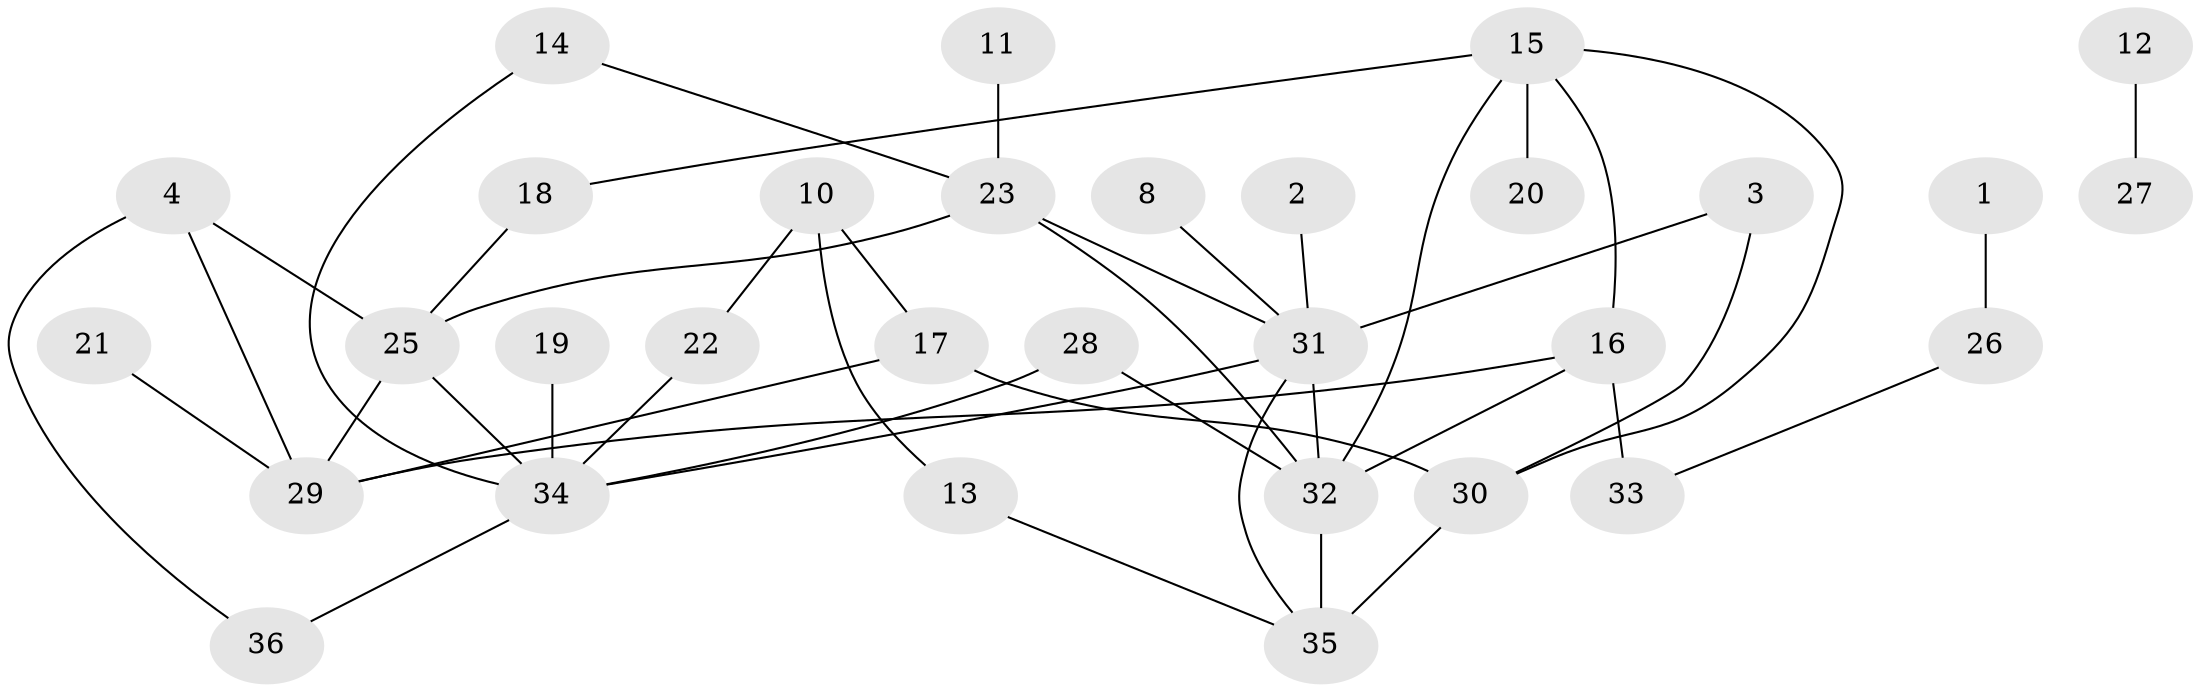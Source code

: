 // original degree distribution, {4: 0.11267605633802817, 2: 0.28169014084507044, 1: 0.23943661971830985, 6: 0.028169014084507043, 3: 0.19718309859154928, 0: 0.07042253521126761, 5: 0.07042253521126761}
// Generated by graph-tools (version 1.1) at 2025/49/03/09/25 03:49:07]
// undirected, 31 vertices, 44 edges
graph export_dot {
graph [start="1"]
  node [color=gray90,style=filled];
  1;
  2;
  3;
  4;
  8;
  10;
  11;
  12;
  13;
  14;
  15;
  16;
  17;
  18;
  19;
  20;
  21;
  22;
  23;
  25;
  26;
  27;
  28;
  29;
  30;
  31;
  32;
  33;
  34;
  35;
  36;
  1 -- 26 [weight=1.0];
  2 -- 31 [weight=1.0];
  3 -- 30 [weight=1.0];
  3 -- 31 [weight=1.0];
  4 -- 25 [weight=1.0];
  4 -- 29 [weight=2.0];
  4 -- 36 [weight=1.0];
  8 -- 31 [weight=1.0];
  10 -- 13 [weight=1.0];
  10 -- 17 [weight=1.0];
  10 -- 22 [weight=1.0];
  11 -- 23 [weight=1.0];
  12 -- 27 [weight=1.0];
  13 -- 35 [weight=1.0];
  14 -- 23 [weight=1.0];
  14 -- 34 [weight=1.0];
  15 -- 16 [weight=1.0];
  15 -- 18 [weight=1.0];
  15 -- 20 [weight=1.0];
  15 -- 30 [weight=1.0];
  15 -- 32 [weight=1.0];
  16 -- 29 [weight=1.0];
  16 -- 32 [weight=1.0];
  16 -- 33 [weight=1.0];
  17 -- 29 [weight=1.0];
  17 -- 30 [weight=1.0];
  18 -- 25 [weight=1.0];
  19 -- 34 [weight=1.0];
  21 -- 29 [weight=1.0];
  22 -- 34 [weight=1.0];
  23 -- 25 [weight=1.0];
  23 -- 31 [weight=1.0];
  23 -- 32 [weight=1.0];
  25 -- 29 [weight=1.0];
  25 -- 34 [weight=1.0];
  26 -- 33 [weight=1.0];
  28 -- 32 [weight=1.0];
  28 -- 34 [weight=1.0];
  30 -- 35 [weight=2.0];
  31 -- 32 [weight=1.0];
  31 -- 34 [weight=1.0];
  31 -- 35 [weight=1.0];
  32 -- 35 [weight=1.0];
  34 -- 36 [weight=1.0];
}
